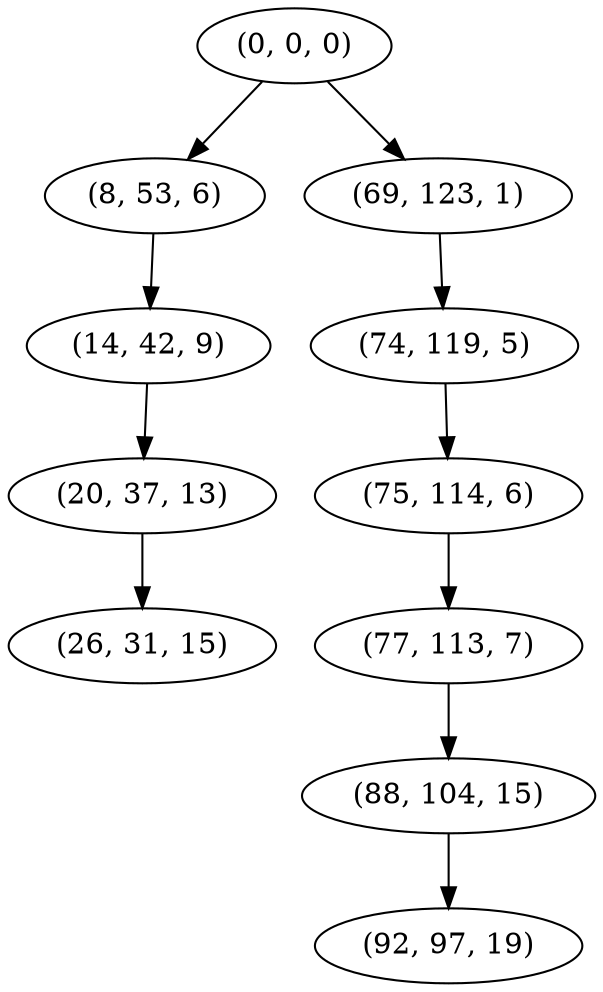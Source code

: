 digraph tree {
    "(0, 0, 0)";
    "(8, 53, 6)";
    "(14, 42, 9)";
    "(20, 37, 13)";
    "(26, 31, 15)";
    "(69, 123, 1)";
    "(74, 119, 5)";
    "(75, 114, 6)";
    "(77, 113, 7)";
    "(88, 104, 15)";
    "(92, 97, 19)";
    "(0, 0, 0)" -> "(8, 53, 6)";
    "(0, 0, 0)" -> "(69, 123, 1)";
    "(8, 53, 6)" -> "(14, 42, 9)";
    "(14, 42, 9)" -> "(20, 37, 13)";
    "(20, 37, 13)" -> "(26, 31, 15)";
    "(69, 123, 1)" -> "(74, 119, 5)";
    "(74, 119, 5)" -> "(75, 114, 6)";
    "(75, 114, 6)" -> "(77, 113, 7)";
    "(77, 113, 7)" -> "(88, 104, 15)";
    "(88, 104, 15)" -> "(92, 97, 19)";
}
